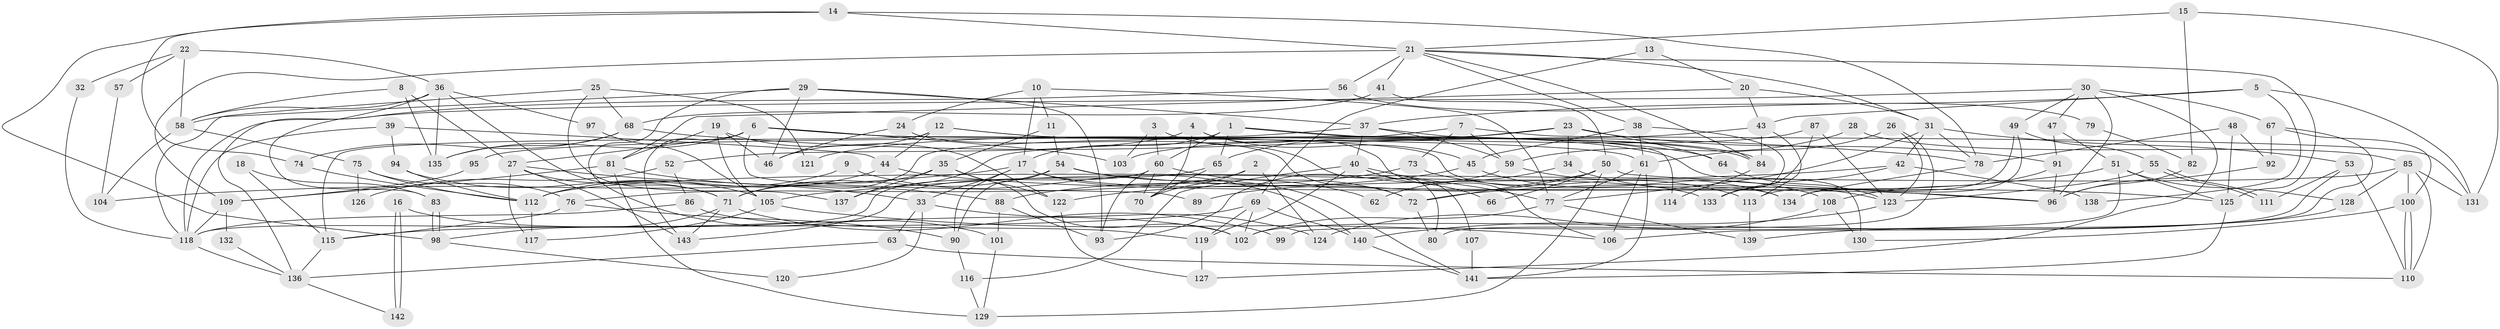 // coarse degree distribution, {5: 0.14736842105263157, 4: 0.24210526315789474, 9: 0.010526315789473684, 7: 0.12631578947368421, 3: 0.15789473684210525, 6: 0.09473684210526316, 2: 0.11578947368421053, 10: 0.021052631578947368, 11: 0.021052631578947368, 8: 0.05263157894736842, 12: 0.010526315789473684}
// Generated by graph-tools (version 1.1) at 2025/41/03/06/25 10:41:57]
// undirected, 143 vertices, 286 edges
graph export_dot {
graph [start="1"]
  node [color=gray90,style=filled];
  1;
  2;
  3;
  4;
  5;
  6;
  7;
  8;
  9;
  10;
  11;
  12;
  13;
  14;
  15;
  16;
  17;
  18;
  19;
  20;
  21;
  22;
  23;
  24;
  25;
  26;
  27;
  28;
  29;
  30;
  31;
  32;
  33;
  34;
  35;
  36;
  37;
  38;
  39;
  40;
  41;
  42;
  43;
  44;
  45;
  46;
  47;
  48;
  49;
  50;
  51;
  52;
  53;
  54;
  55;
  56;
  57;
  58;
  59;
  60;
  61;
  62;
  63;
  64;
  65;
  66;
  67;
  68;
  69;
  70;
  71;
  72;
  73;
  74;
  75;
  76;
  77;
  78;
  79;
  80;
  81;
  82;
  83;
  84;
  85;
  86;
  87;
  88;
  89;
  90;
  91;
  92;
  93;
  94;
  95;
  96;
  97;
  98;
  99;
  100;
  101;
  102;
  103;
  104;
  105;
  106;
  107;
  108;
  109;
  110;
  111;
  112;
  113;
  114;
  115;
  116;
  117;
  118;
  119;
  120;
  121;
  122;
  123;
  124;
  125;
  126;
  127;
  128;
  129;
  130;
  131;
  132;
  133;
  134;
  135;
  136;
  137;
  138;
  139;
  140;
  141;
  142;
  143;
  1 -- 84;
  1 -- 84;
  1 -- 60;
  1 -- 17;
  1 -- 65;
  2 -- 70;
  2 -- 76;
  2 -- 124;
  3 -- 103;
  3 -- 60;
  3 -- 80;
  4 -- 106;
  4 -- 70;
  4 -- 45;
  4 -- 52;
  5 -- 131;
  5 -- 43;
  5 -- 37;
  5 -- 138;
  6 -- 61;
  6 -- 27;
  6 -- 89;
  6 -- 103;
  6 -- 134;
  6 -- 135;
  6 -- 143;
  7 -- 71;
  7 -- 59;
  7 -- 73;
  7 -- 131;
  8 -- 135;
  8 -- 27;
  8 -- 58;
  9 -- 140;
  9 -- 112;
  10 -- 77;
  10 -- 17;
  10 -- 11;
  10 -- 24;
  11 -- 35;
  11 -- 54;
  12 -- 115;
  12 -- 46;
  12 -- 44;
  12 -- 64;
  12 -- 130;
  13 -- 20;
  13 -- 69;
  14 -- 98;
  14 -- 74;
  14 -- 21;
  14 -- 78;
  15 -- 21;
  15 -- 131;
  15 -- 82;
  16 -- 102;
  16 -- 142;
  16 -- 142;
  17 -- 141;
  17 -- 33;
  17 -- 90;
  17 -- 104;
  17 -- 133;
  18 -- 115;
  18 -- 83;
  19 -- 46;
  19 -- 122;
  19 -- 81;
  19 -- 105;
  20 -- 43;
  20 -- 81;
  20 -- 31;
  21 -- 31;
  21 -- 38;
  21 -- 41;
  21 -- 56;
  21 -- 84;
  21 -- 109;
  21 -- 125;
  22 -- 36;
  22 -- 58;
  22 -- 32;
  22 -- 57;
  23 -- 91;
  23 -- 65;
  23 -- 34;
  23 -- 64;
  23 -- 121;
  24 -- 72;
  24 -- 46;
  25 -- 68;
  25 -- 118;
  25 -- 121;
  25 -- 137;
  26 -- 80;
  26 -- 123;
  26 -- 61;
  27 -- 33;
  27 -- 71;
  27 -- 117;
  27 -- 143;
  28 -- 59;
  28 -- 85;
  29 -- 37;
  29 -- 93;
  29 -- 46;
  29 -- 58;
  29 -- 101;
  30 -- 96;
  30 -- 67;
  30 -- 47;
  30 -- 49;
  30 -- 118;
  30 -- 127;
  31 -- 42;
  31 -- 53;
  31 -- 77;
  31 -- 78;
  32 -- 118;
  33 -- 124;
  33 -- 63;
  33 -- 120;
  34 -- 123;
  34 -- 62;
  35 -- 71;
  35 -- 137;
  35 -- 102;
  35 -- 122;
  36 -- 58;
  36 -- 135;
  36 -- 71;
  36 -- 83;
  36 -- 97;
  37 -- 40;
  37 -- 59;
  37 -- 95;
  37 -- 114;
  38 -- 61;
  38 -- 45;
  38 -- 133;
  39 -- 118;
  39 -- 44;
  39 -- 94;
  40 -- 119;
  40 -- 77;
  40 -- 66;
  40 -- 107;
  40 -- 116;
  41 -- 50;
  41 -- 68;
  42 -- 133;
  42 -- 105;
  42 -- 138;
  43 -- 84;
  43 -- 113;
  43 -- 137;
  44 -- 112;
  44 -- 96;
  45 -- 108;
  45 -- 122;
  47 -- 91;
  47 -- 51;
  48 -- 78;
  48 -- 125;
  48 -- 92;
  49 -- 134;
  49 -- 55;
  49 -- 113;
  50 -- 72;
  50 -- 96;
  50 -- 66;
  50 -- 89;
  50 -- 129;
  51 -- 125;
  51 -- 72;
  51 -- 99;
  51 -- 128;
  52 -- 86;
  52 -- 126;
  53 -- 110;
  53 -- 102;
  53 -- 111;
  54 -- 71;
  54 -- 62;
  54 -- 90;
  54 -- 125;
  55 -- 111;
  55 -- 111;
  55 -- 123;
  56 -- 136;
  56 -- 79;
  57 -- 104;
  58 -- 75;
  58 -- 104;
  59 -- 134;
  59 -- 93;
  60 -- 93;
  60 -- 118;
  60 -- 70;
  60 -- 72;
  61 -- 77;
  61 -- 106;
  61 -- 141;
  63 -- 110;
  63 -- 136;
  64 -- 123;
  65 -- 143;
  65 -- 70;
  67 -- 106;
  67 -- 100;
  67 -- 92;
  68 -- 78;
  68 -- 74;
  68 -- 135;
  69 -- 140;
  69 -- 102;
  69 -- 115;
  69 -- 119;
  71 -- 143;
  71 -- 98;
  71 -- 99;
  72 -- 80;
  73 -- 88;
  73 -- 113;
  74 -- 112;
  75 -- 76;
  75 -- 112;
  75 -- 126;
  76 -- 90;
  76 -- 115;
  77 -- 102;
  77 -- 139;
  78 -- 134;
  79 -- 82;
  81 -- 129;
  81 -- 88;
  81 -- 109;
  82 -- 96;
  83 -- 98;
  83 -- 98;
  84 -- 114;
  85 -- 112;
  85 -- 128;
  85 -- 100;
  85 -- 110;
  85 -- 131;
  86 -- 119;
  86 -- 118;
  87 -- 123;
  87 -- 133;
  87 -- 103;
  88 -- 101;
  88 -- 93;
  90 -- 116;
  91 -- 108;
  91 -- 96;
  92 -- 96;
  94 -- 105;
  94 -- 112;
  95 -- 109;
  97 -- 105;
  98 -- 120;
  100 -- 110;
  100 -- 110;
  100 -- 130;
  101 -- 129;
  105 -- 117;
  105 -- 106;
  107 -- 141;
  108 -- 130;
  108 -- 124;
  109 -- 118;
  109 -- 132;
  112 -- 117;
  113 -- 139;
  115 -- 136;
  116 -- 129;
  118 -- 136;
  119 -- 127;
  122 -- 127;
  123 -- 140;
  125 -- 141;
  128 -- 139;
  132 -- 136;
  136 -- 142;
  140 -- 141;
}
